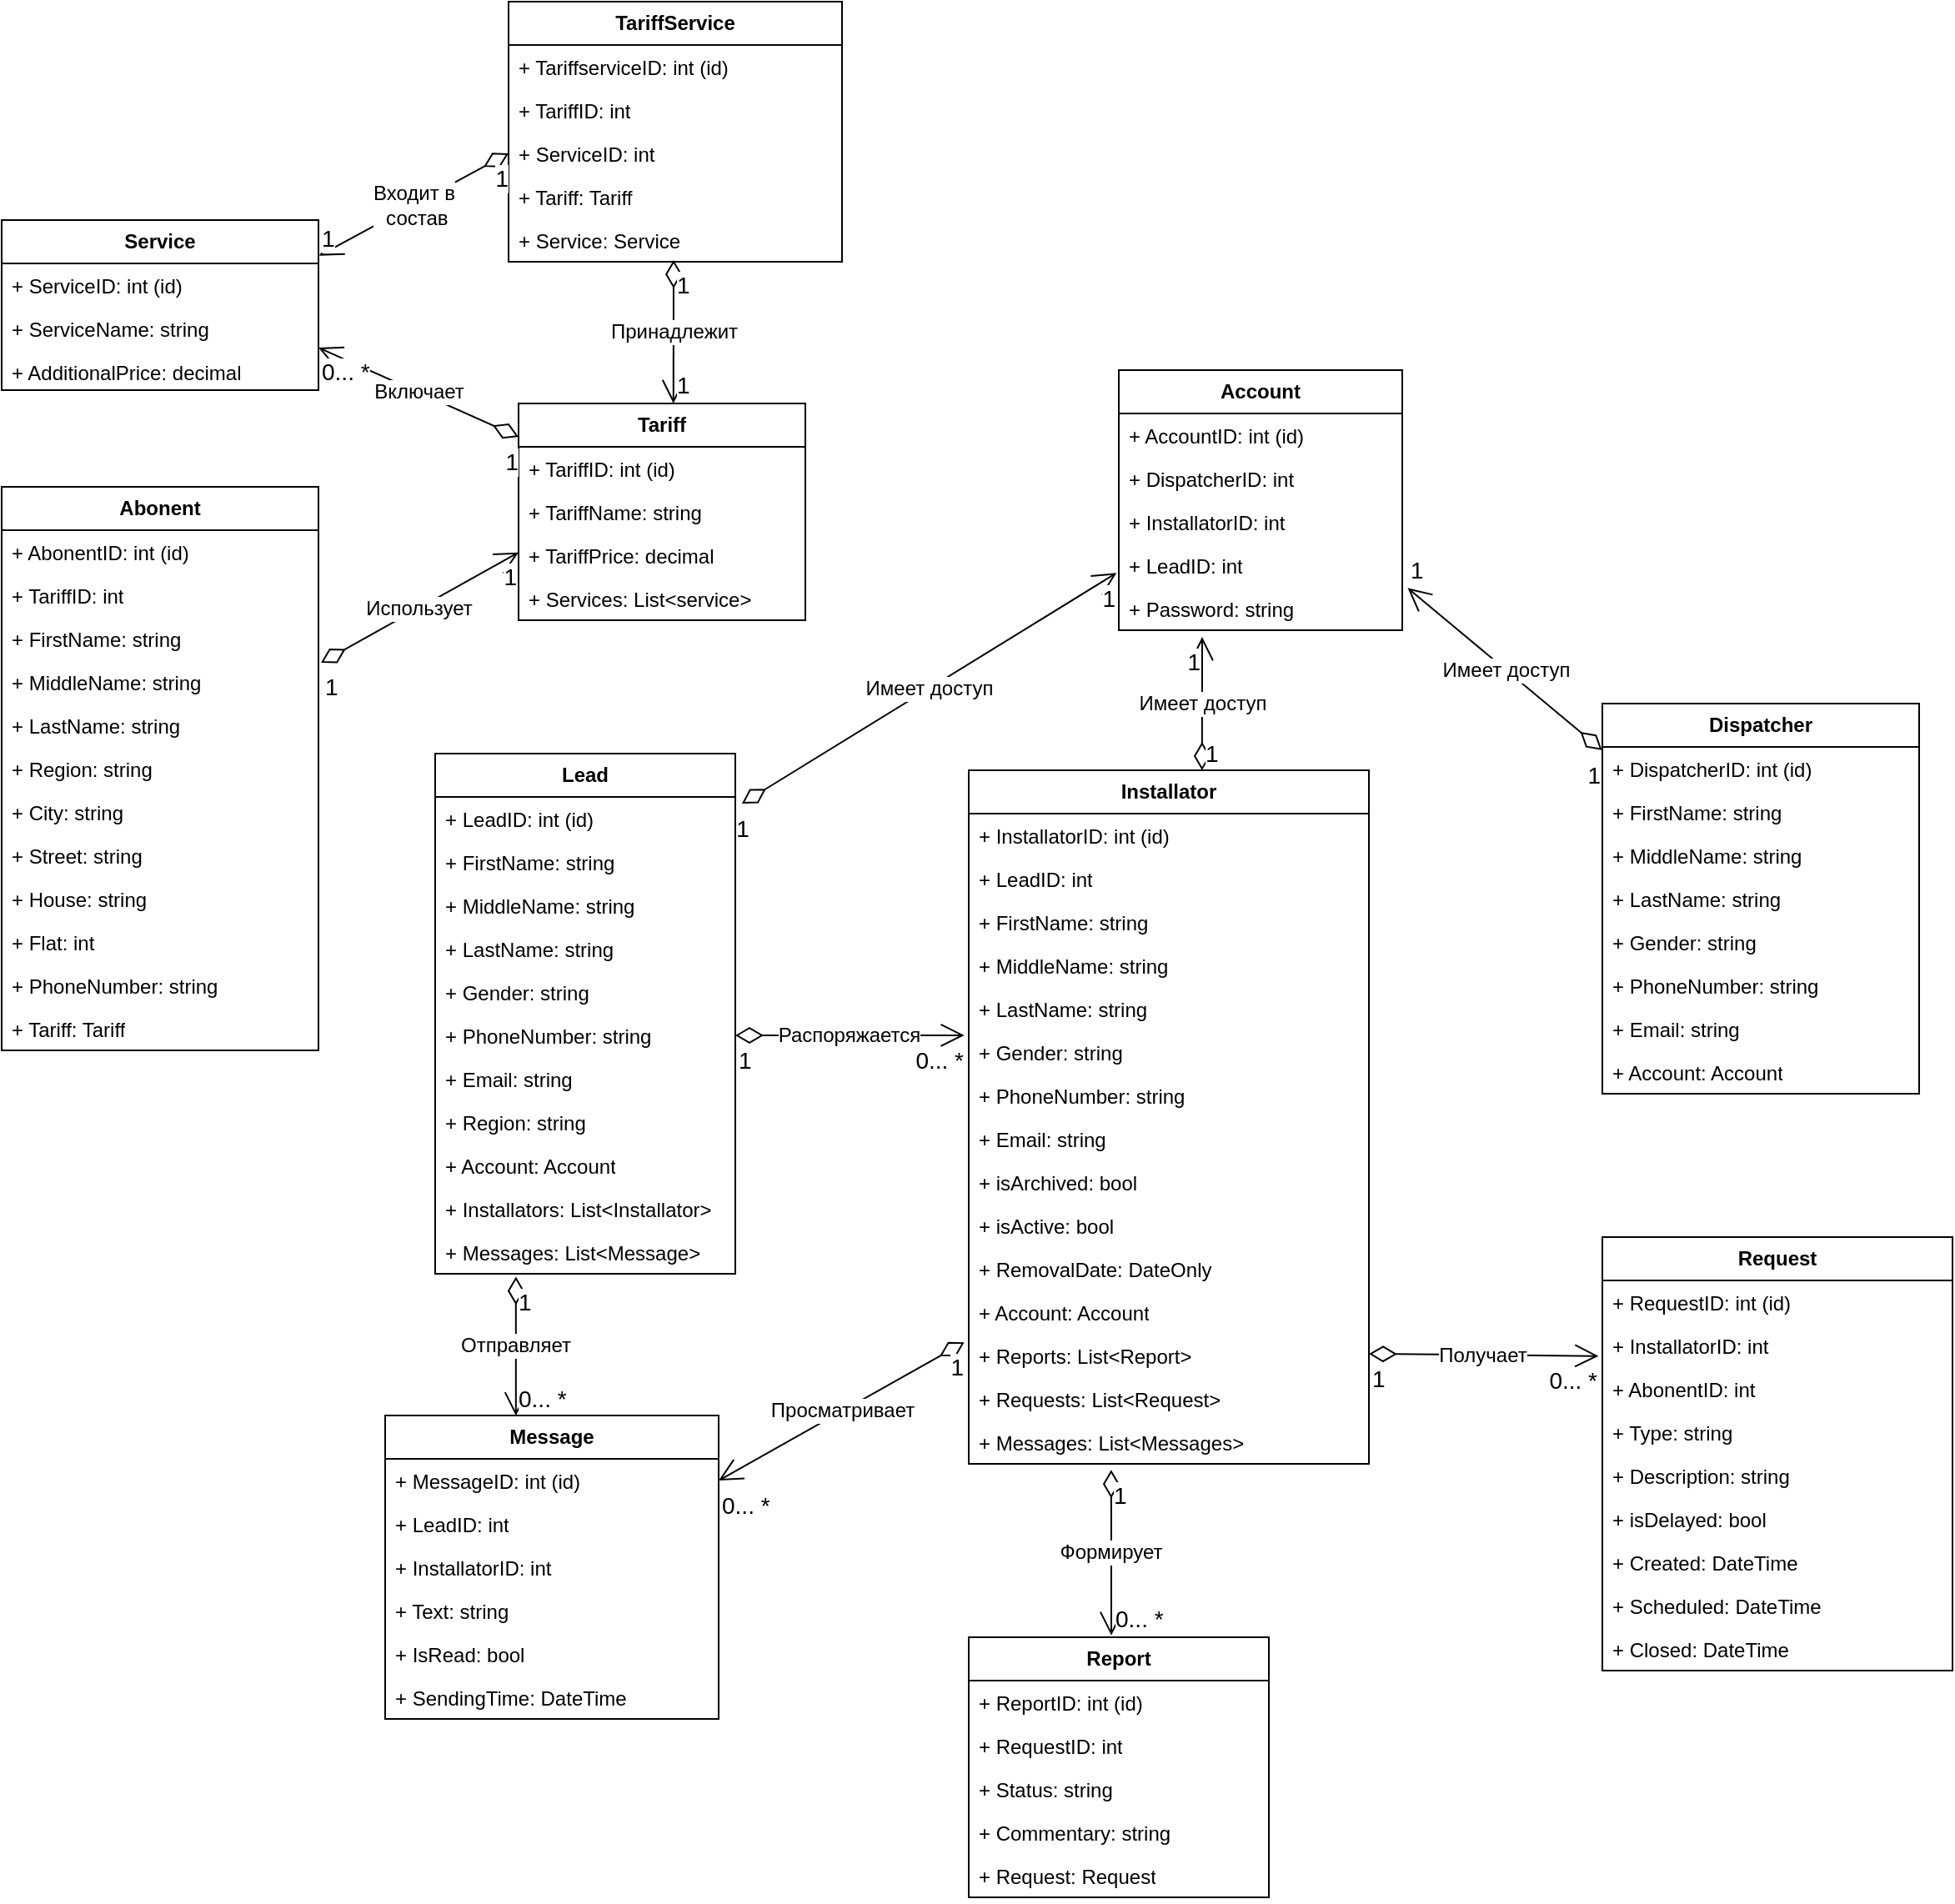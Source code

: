 <mxfile version="24.7.5">
  <diagram id="C5RBs43oDa-KdzZeNtuy" name="Page-1">
    <mxGraphModel dx="3731" dy="1398" grid="0" gridSize="10" guides="1" tooltips="1" connect="1" arrows="1" fold="1" page="1" pageScale="1" pageWidth="2339" pageHeight="3300" math="0" shadow="0">
      <root>
        <mxCell id="WIyWlLk6GJQsqaUBKTNV-0" />
        <mxCell id="WIyWlLk6GJQsqaUBKTNV-1" parent="WIyWlLk6GJQsqaUBKTNV-0" />
        <mxCell id="ZygjGXT3M7OOx8VJVT66-5" value="Abonent" style="swimlane;fontStyle=1;childLayout=stackLayout;horizontal=1;startSize=26;fillColor=none;horizontalStack=0;resizeParent=1;resizeParentMax=0;resizeLast=0;collapsible=1;marginBottom=0;whiteSpace=wrap;html=1;fontSize=12;" parent="WIyWlLk6GJQsqaUBKTNV-1" vertex="1">
          <mxGeometry x="-2202" y="363" width="190" height="338" as="geometry" />
        </mxCell>
        <mxCell id="ZygjGXT3M7OOx8VJVT66-6" value="+ AbonentID: int (id)" style="text;strokeColor=none;fillColor=none;align=left;verticalAlign=top;spacingLeft=4;spacingRight=4;overflow=hidden;rotatable=0;points=[[0,0.5],[1,0.5]];portConstraint=eastwest;whiteSpace=wrap;html=1;" parent="ZygjGXT3M7OOx8VJVT66-5" vertex="1">
          <mxGeometry y="26" width="190" height="26" as="geometry" />
        </mxCell>
        <mxCell id="ZygjGXT3M7OOx8VJVT66-7" value="+ TariffID: int" style="text;strokeColor=none;fillColor=none;align=left;verticalAlign=top;spacingLeft=4;spacingRight=4;overflow=hidden;rotatable=0;points=[[0,0.5],[1,0.5]];portConstraint=eastwest;whiteSpace=wrap;html=1;" parent="ZygjGXT3M7OOx8VJVT66-5" vertex="1">
          <mxGeometry y="52" width="190" height="26" as="geometry" />
        </mxCell>
        <mxCell id="ZygjGXT3M7OOx8VJVT66-8" value="+ FirstName: string" style="text;strokeColor=none;fillColor=none;align=left;verticalAlign=top;spacingLeft=4;spacingRight=4;overflow=hidden;rotatable=0;points=[[0,0.5],[1,0.5]];portConstraint=eastwest;whiteSpace=wrap;html=1;" parent="ZygjGXT3M7OOx8VJVT66-5" vertex="1">
          <mxGeometry y="78" width="190" height="26" as="geometry" />
        </mxCell>
        <mxCell id="ZygjGXT3M7OOx8VJVT66-57" value="+ MiddleName: string" style="text;strokeColor=none;fillColor=none;align=left;verticalAlign=top;spacingLeft=4;spacingRight=4;overflow=hidden;rotatable=0;points=[[0,0.5],[1,0.5]];portConstraint=eastwest;whiteSpace=wrap;html=1;" parent="ZygjGXT3M7OOx8VJVT66-5" vertex="1">
          <mxGeometry y="104" width="190" height="26" as="geometry" />
        </mxCell>
        <mxCell id="ZygjGXT3M7OOx8VJVT66-56" value="+ LastName: string" style="text;strokeColor=none;fillColor=none;align=left;verticalAlign=top;spacingLeft=4;spacingRight=4;overflow=hidden;rotatable=0;points=[[0,0.5],[1,0.5]];portConstraint=eastwest;whiteSpace=wrap;html=1;" parent="ZygjGXT3M7OOx8VJVT66-5" vertex="1">
          <mxGeometry y="130" width="190" height="26" as="geometry" />
        </mxCell>
        <mxCell id="ZygjGXT3M7OOx8VJVT66-55" value="+ Region: string" style="text;strokeColor=none;fillColor=none;align=left;verticalAlign=top;spacingLeft=4;spacingRight=4;overflow=hidden;rotatable=0;points=[[0,0.5],[1,0.5]];portConstraint=eastwest;whiteSpace=wrap;html=1;" parent="ZygjGXT3M7OOx8VJVT66-5" vertex="1">
          <mxGeometry y="156" width="190" height="26" as="geometry" />
        </mxCell>
        <mxCell id="ZygjGXT3M7OOx8VJVT66-54" value="+ City: string" style="text;strokeColor=none;fillColor=none;align=left;verticalAlign=top;spacingLeft=4;spacingRight=4;overflow=hidden;rotatable=0;points=[[0,0.5],[1,0.5]];portConstraint=eastwest;whiteSpace=wrap;html=1;" parent="ZygjGXT3M7OOx8VJVT66-5" vertex="1">
          <mxGeometry y="182" width="190" height="26" as="geometry" />
        </mxCell>
        <mxCell id="ZygjGXT3M7OOx8VJVT66-53" value="+ Street: string" style="text;strokeColor=none;fillColor=none;align=left;verticalAlign=top;spacingLeft=4;spacingRight=4;overflow=hidden;rotatable=0;points=[[0,0.5],[1,0.5]];portConstraint=eastwest;whiteSpace=wrap;html=1;" parent="ZygjGXT3M7OOx8VJVT66-5" vertex="1">
          <mxGeometry y="208" width="190" height="26" as="geometry" />
        </mxCell>
        <mxCell id="ZygjGXT3M7OOx8VJVT66-52" value="+ House: string" style="text;strokeColor=none;fillColor=none;align=left;verticalAlign=top;spacingLeft=4;spacingRight=4;overflow=hidden;rotatable=0;points=[[0,0.5],[1,0.5]];portConstraint=eastwest;whiteSpace=wrap;html=1;" parent="ZygjGXT3M7OOx8VJVT66-5" vertex="1">
          <mxGeometry y="234" width="190" height="26" as="geometry" />
        </mxCell>
        <mxCell id="ZygjGXT3M7OOx8VJVT66-51" value="+ Flat: int" style="text;strokeColor=none;fillColor=none;align=left;verticalAlign=top;spacingLeft=4;spacingRight=4;overflow=hidden;rotatable=0;points=[[0,0.5],[1,0.5]];portConstraint=eastwest;whiteSpace=wrap;html=1;" parent="ZygjGXT3M7OOx8VJVT66-5" vertex="1">
          <mxGeometry y="260" width="190" height="26" as="geometry" />
        </mxCell>
        <mxCell id="ZygjGXT3M7OOx8VJVT66-50" value="+ PhoneNumber: string" style="text;strokeColor=none;fillColor=none;align=left;verticalAlign=top;spacingLeft=4;spacingRight=4;overflow=hidden;rotatable=0;points=[[0,0.5],[1,0.5]];portConstraint=eastwest;whiteSpace=wrap;html=1;" parent="ZygjGXT3M7OOx8VJVT66-5" vertex="1">
          <mxGeometry y="286" width="190" height="26" as="geometry" />
        </mxCell>
        <mxCell id="ZygjGXT3M7OOx8VJVT66-49" value="+ Tariff: Tariff" style="text;strokeColor=none;fillColor=none;align=left;verticalAlign=top;spacingLeft=4;spacingRight=4;overflow=hidden;rotatable=0;points=[[0,0.5],[1,0.5]];portConstraint=eastwest;whiteSpace=wrap;html=1;" parent="ZygjGXT3M7OOx8VJVT66-5" vertex="1">
          <mxGeometry y="312" width="190" height="26" as="geometry" />
        </mxCell>
        <mxCell id="ZygjGXT3M7OOx8VJVT66-9" value="Account" style="swimlane;fontStyle=1;childLayout=stackLayout;horizontal=1;startSize=26;fillColor=none;horizontalStack=0;resizeParent=1;resizeParentMax=0;resizeLast=0;collapsible=1;marginBottom=0;whiteSpace=wrap;html=1;fontSize=12;" parent="WIyWlLk6GJQsqaUBKTNV-1" vertex="1">
          <mxGeometry x="-1532" y="293" width="170" height="156" as="geometry" />
        </mxCell>
        <mxCell id="ZygjGXT3M7OOx8VJVT66-10" value="+ AccountID: int (id)" style="text;strokeColor=none;fillColor=none;align=left;verticalAlign=top;spacingLeft=4;spacingRight=4;overflow=hidden;rotatable=0;points=[[0,0.5],[1,0.5]];portConstraint=eastwest;whiteSpace=wrap;html=1;" parent="ZygjGXT3M7OOx8VJVT66-9" vertex="1">
          <mxGeometry y="26" width="170" height="26" as="geometry" />
        </mxCell>
        <mxCell id="ZygjGXT3M7OOx8VJVT66-11" value="+ DispatcherID: int" style="text;strokeColor=none;fillColor=none;align=left;verticalAlign=top;spacingLeft=4;spacingRight=4;overflow=hidden;rotatable=0;points=[[0,0.5],[1,0.5]];portConstraint=eastwest;whiteSpace=wrap;html=1;" parent="ZygjGXT3M7OOx8VJVT66-9" vertex="1">
          <mxGeometry y="52" width="170" height="26" as="geometry" />
        </mxCell>
        <mxCell id="ZygjGXT3M7OOx8VJVT66-12" value="+ InstallatorID: int" style="text;strokeColor=none;fillColor=none;align=left;verticalAlign=top;spacingLeft=4;spacingRight=4;overflow=hidden;rotatable=0;points=[[0,0.5],[1,0.5]];portConstraint=eastwest;whiteSpace=wrap;html=1;" parent="ZygjGXT3M7OOx8VJVT66-9" vertex="1">
          <mxGeometry y="78" width="170" height="26" as="geometry" />
        </mxCell>
        <mxCell id="ZygjGXT3M7OOx8VJVT66-59" value="+ LeadID: int" style="text;strokeColor=none;fillColor=none;align=left;verticalAlign=top;spacingLeft=4;spacingRight=4;overflow=hidden;rotatable=0;points=[[0,0.5],[1,0.5]];portConstraint=eastwest;whiteSpace=wrap;html=1;" parent="ZygjGXT3M7OOx8VJVT66-9" vertex="1">
          <mxGeometry y="104" width="170" height="26" as="geometry" />
        </mxCell>
        <mxCell id="ZygjGXT3M7OOx8VJVT66-58" value="+ Password: string" style="text;strokeColor=none;fillColor=none;align=left;verticalAlign=top;spacingLeft=4;spacingRight=4;overflow=hidden;rotatable=0;points=[[0,0.5],[1,0.5]];portConstraint=eastwest;whiteSpace=wrap;html=1;" parent="ZygjGXT3M7OOx8VJVT66-9" vertex="1">
          <mxGeometry y="130" width="170" height="26" as="geometry" />
        </mxCell>
        <mxCell id="ZygjGXT3M7OOx8VJVT66-13" value="Dispatcher" style="swimlane;fontStyle=1;childLayout=stackLayout;horizontal=1;startSize=26;fillColor=none;horizontalStack=0;resizeParent=1;resizeParentMax=0;resizeLast=0;collapsible=1;marginBottom=0;whiteSpace=wrap;html=1;fontSize=12;" parent="WIyWlLk6GJQsqaUBKTNV-1" vertex="1">
          <mxGeometry x="-1242" y="493" width="190" height="234" as="geometry" />
        </mxCell>
        <mxCell id="ZygjGXT3M7OOx8VJVT66-14" value="+ DispatcherID: int (id)" style="text;strokeColor=none;fillColor=none;align=left;verticalAlign=top;spacingLeft=4;spacingRight=4;overflow=hidden;rotatable=0;points=[[0,0.5],[1,0.5]];portConstraint=eastwest;whiteSpace=wrap;html=1;" parent="ZygjGXT3M7OOx8VJVT66-13" vertex="1">
          <mxGeometry y="26" width="190" height="26" as="geometry" />
        </mxCell>
        <mxCell id="ZygjGXT3M7OOx8VJVT66-15" value="+ FirstName: string" style="text;strokeColor=none;fillColor=none;align=left;verticalAlign=top;spacingLeft=4;spacingRight=4;overflow=hidden;rotatable=0;points=[[0,0.5],[1,0.5]];portConstraint=eastwest;whiteSpace=wrap;html=1;" parent="ZygjGXT3M7OOx8VJVT66-13" vertex="1">
          <mxGeometry y="52" width="190" height="26" as="geometry" />
        </mxCell>
        <mxCell id="ZygjGXT3M7OOx8VJVT66-16" value="+ MiddleName: string" style="text;strokeColor=none;fillColor=none;align=left;verticalAlign=top;spacingLeft=4;spacingRight=4;overflow=hidden;rotatable=0;points=[[0,0.5],[1,0.5]];portConstraint=eastwest;whiteSpace=wrap;html=1;" parent="ZygjGXT3M7OOx8VJVT66-13" vertex="1">
          <mxGeometry y="78" width="190" height="26" as="geometry" />
        </mxCell>
        <mxCell id="ZygjGXT3M7OOx8VJVT66-64" value="+ LastName: string" style="text;strokeColor=none;fillColor=none;align=left;verticalAlign=top;spacingLeft=4;spacingRight=4;overflow=hidden;rotatable=0;points=[[0,0.5],[1,0.5]];portConstraint=eastwest;whiteSpace=wrap;html=1;" parent="ZygjGXT3M7OOx8VJVT66-13" vertex="1">
          <mxGeometry y="104" width="190" height="26" as="geometry" />
        </mxCell>
        <mxCell id="ZygjGXT3M7OOx8VJVT66-63" value="+ Gender: string" style="text;strokeColor=none;fillColor=none;align=left;verticalAlign=top;spacingLeft=4;spacingRight=4;overflow=hidden;rotatable=0;points=[[0,0.5],[1,0.5]];portConstraint=eastwest;whiteSpace=wrap;html=1;" parent="ZygjGXT3M7OOx8VJVT66-13" vertex="1">
          <mxGeometry y="130" width="190" height="26" as="geometry" />
        </mxCell>
        <mxCell id="ZygjGXT3M7OOx8VJVT66-62" value="+ PhoneNumber: string" style="text;strokeColor=none;fillColor=none;align=left;verticalAlign=top;spacingLeft=4;spacingRight=4;overflow=hidden;rotatable=0;points=[[0,0.5],[1,0.5]];portConstraint=eastwest;whiteSpace=wrap;html=1;" parent="ZygjGXT3M7OOx8VJVT66-13" vertex="1">
          <mxGeometry y="156" width="190" height="26" as="geometry" />
        </mxCell>
        <mxCell id="ZygjGXT3M7OOx8VJVT66-61" value="+ Email: string" style="text;strokeColor=none;fillColor=none;align=left;verticalAlign=top;spacingLeft=4;spacingRight=4;overflow=hidden;rotatable=0;points=[[0,0.5],[1,0.5]];portConstraint=eastwest;whiteSpace=wrap;html=1;" parent="ZygjGXT3M7OOx8VJVT66-13" vertex="1">
          <mxGeometry y="182" width="190" height="26" as="geometry" />
        </mxCell>
        <mxCell id="ZygjGXT3M7OOx8VJVT66-60" value="+ Account: Account" style="text;strokeColor=none;fillColor=none;align=left;verticalAlign=top;spacingLeft=4;spacingRight=4;overflow=hidden;rotatable=0;points=[[0,0.5],[1,0.5]];portConstraint=eastwest;whiteSpace=wrap;html=1;" parent="ZygjGXT3M7OOx8VJVT66-13" vertex="1">
          <mxGeometry y="208" width="190" height="26" as="geometry" />
        </mxCell>
        <mxCell id="ZygjGXT3M7OOx8VJVT66-17" value="Installator" style="swimlane;fontStyle=1;childLayout=stackLayout;horizontal=1;startSize=26;fillColor=none;horizontalStack=0;resizeParent=1;resizeParentMax=0;resizeLast=0;collapsible=1;marginBottom=0;whiteSpace=wrap;html=1;fontSize=12;" parent="WIyWlLk6GJQsqaUBKTNV-1" vertex="1">
          <mxGeometry x="-1622" y="533" width="240" height="416" as="geometry" />
        </mxCell>
        <mxCell id="ZygjGXT3M7OOx8VJVT66-18" value="+ InstallatorID: int (id)" style="text;strokeColor=none;fillColor=none;align=left;verticalAlign=top;spacingLeft=4;spacingRight=4;overflow=hidden;rotatable=0;points=[[0,0.5],[1,0.5]];portConstraint=eastwest;whiteSpace=wrap;html=1;" parent="ZygjGXT3M7OOx8VJVT66-17" vertex="1">
          <mxGeometry y="26" width="240" height="26" as="geometry" />
        </mxCell>
        <mxCell id="ZygjGXT3M7OOx8VJVT66-76" value="+ LeadID: int" style="text;strokeColor=none;fillColor=none;align=left;verticalAlign=top;spacingLeft=4;spacingRight=4;overflow=hidden;rotatable=0;points=[[0,0.5],[1,0.5]];portConstraint=eastwest;whiteSpace=wrap;html=1;" parent="ZygjGXT3M7OOx8VJVT66-17" vertex="1">
          <mxGeometry y="52" width="240" height="26" as="geometry" />
        </mxCell>
        <mxCell id="ZygjGXT3M7OOx8VJVT66-75" value="+ FirstName: string" style="text;strokeColor=none;fillColor=none;align=left;verticalAlign=top;spacingLeft=4;spacingRight=4;overflow=hidden;rotatable=0;points=[[0,0.5],[1,0.5]];portConstraint=eastwest;whiteSpace=wrap;html=1;" parent="ZygjGXT3M7OOx8VJVT66-17" vertex="1">
          <mxGeometry y="78" width="240" height="26" as="geometry" />
        </mxCell>
        <mxCell id="ZygjGXT3M7OOx8VJVT66-74" value="+ MiddleName: string" style="text;strokeColor=none;fillColor=none;align=left;verticalAlign=top;spacingLeft=4;spacingRight=4;overflow=hidden;rotatable=0;points=[[0,0.5],[1,0.5]];portConstraint=eastwest;whiteSpace=wrap;html=1;" parent="ZygjGXT3M7OOx8VJVT66-17" vertex="1">
          <mxGeometry y="104" width="240" height="26" as="geometry" />
        </mxCell>
        <mxCell id="ZygjGXT3M7OOx8VJVT66-73" value="+ LastName: string" style="text;strokeColor=none;fillColor=none;align=left;verticalAlign=top;spacingLeft=4;spacingRight=4;overflow=hidden;rotatable=0;points=[[0,0.5],[1,0.5]];portConstraint=eastwest;whiteSpace=wrap;html=1;" parent="ZygjGXT3M7OOx8VJVT66-17" vertex="1">
          <mxGeometry y="130" width="240" height="26" as="geometry" />
        </mxCell>
        <mxCell id="ZygjGXT3M7OOx8VJVT66-72" value="+ Gender: string" style="text;strokeColor=none;fillColor=none;align=left;verticalAlign=top;spacingLeft=4;spacingRight=4;overflow=hidden;rotatable=0;points=[[0,0.5],[1,0.5]];portConstraint=eastwest;whiteSpace=wrap;html=1;" parent="ZygjGXT3M7OOx8VJVT66-17" vertex="1">
          <mxGeometry y="156" width="240" height="26" as="geometry" />
        </mxCell>
        <mxCell id="ZygjGXT3M7OOx8VJVT66-71" value="+ PhoneNumber: string" style="text;strokeColor=none;fillColor=none;align=left;verticalAlign=top;spacingLeft=4;spacingRight=4;overflow=hidden;rotatable=0;points=[[0,0.5],[1,0.5]];portConstraint=eastwest;whiteSpace=wrap;html=1;" parent="ZygjGXT3M7OOx8VJVT66-17" vertex="1">
          <mxGeometry y="182" width="240" height="26" as="geometry" />
        </mxCell>
        <mxCell id="ZygjGXT3M7OOx8VJVT66-70" value="+ Email: string" style="text;strokeColor=none;fillColor=none;align=left;verticalAlign=top;spacingLeft=4;spacingRight=4;overflow=hidden;rotatable=0;points=[[0,0.5],[1,0.5]];portConstraint=eastwest;whiteSpace=wrap;html=1;" parent="ZygjGXT3M7OOx8VJVT66-17" vertex="1">
          <mxGeometry y="208" width="240" height="26" as="geometry" />
        </mxCell>
        <mxCell id="ZygjGXT3M7OOx8VJVT66-69" value="+ isArchived: bool" style="text;strokeColor=none;fillColor=none;align=left;verticalAlign=top;spacingLeft=4;spacingRight=4;overflow=hidden;rotatable=0;points=[[0,0.5],[1,0.5]];portConstraint=eastwest;whiteSpace=wrap;html=1;" parent="ZygjGXT3M7OOx8VJVT66-17" vertex="1">
          <mxGeometry y="234" width="240" height="26" as="geometry" />
        </mxCell>
        <mxCell id="ZygjGXT3M7OOx8VJVT66-68" value="+ isActive: bool" style="text;strokeColor=none;fillColor=none;align=left;verticalAlign=top;spacingLeft=4;spacingRight=4;overflow=hidden;rotatable=0;points=[[0,0.5],[1,0.5]];portConstraint=eastwest;whiteSpace=wrap;html=1;" parent="ZygjGXT3M7OOx8VJVT66-17" vertex="1">
          <mxGeometry y="260" width="240" height="26" as="geometry" />
        </mxCell>
        <mxCell id="ZygjGXT3M7OOx8VJVT66-67" value="+ RemovalDate: DateOnly" style="text;strokeColor=none;fillColor=none;align=left;verticalAlign=top;spacingLeft=4;spacingRight=4;overflow=hidden;rotatable=0;points=[[0,0.5],[1,0.5]];portConstraint=eastwest;whiteSpace=wrap;html=1;" parent="ZygjGXT3M7OOx8VJVT66-17" vertex="1">
          <mxGeometry y="286" width="240" height="26" as="geometry" />
        </mxCell>
        <mxCell id="ZygjGXT3M7OOx8VJVT66-66" value="+ Account: Account" style="text;strokeColor=none;fillColor=none;align=left;verticalAlign=top;spacingLeft=4;spacingRight=4;overflow=hidden;rotatable=0;points=[[0,0.5],[1,0.5]];portConstraint=eastwest;whiteSpace=wrap;html=1;" parent="ZygjGXT3M7OOx8VJVT66-17" vertex="1">
          <mxGeometry y="312" width="240" height="26" as="geometry" />
        </mxCell>
        <mxCell id="ZygjGXT3M7OOx8VJVT66-65" value="+ Reports: List&amp;lt;Report&amp;gt;" style="text;strokeColor=none;fillColor=none;align=left;verticalAlign=top;spacingLeft=4;spacingRight=4;overflow=hidden;rotatable=0;points=[[0,0.5],[1,0.5]];portConstraint=eastwest;whiteSpace=wrap;html=1;" parent="ZygjGXT3M7OOx8VJVT66-17" vertex="1">
          <mxGeometry y="338" width="240" height="26" as="geometry" />
        </mxCell>
        <mxCell id="ZygjGXT3M7OOx8VJVT66-19" value="+ Requests: List&amp;lt;Request&amp;gt;" style="text;strokeColor=none;fillColor=none;align=left;verticalAlign=top;spacingLeft=4;spacingRight=4;overflow=hidden;rotatable=0;points=[[0,0.5],[1,0.5]];portConstraint=eastwest;whiteSpace=wrap;html=1;" parent="ZygjGXT3M7OOx8VJVT66-17" vertex="1">
          <mxGeometry y="364" width="240" height="26" as="geometry" />
        </mxCell>
        <mxCell id="ZygjGXT3M7OOx8VJVT66-20" value="+ Messages: List&amp;lt;Messages&amp;gt;" style="text;strokeColor=none;fillColor=none;align=left;verticalAlign=top;spacingLeft=4;spacingRight=4;overflow=hidden;rotatable=0;points=[[0,0.5],[1,0.5]];portConstraint=eastwest;whiteSpace=wrap;html=1;" parent="ZygjGXT3M7OOx8VJVT66-17" vertex="1">
          <mxGeometry y="390" width="240" height="26" as="geometry" />
        </mxCell>
        <mxCell id="ZygjGXT3M7OOx8VJVT66-21" value="Lead" style="swimlane;fontStyle=1;childLayout=stackLayout;horizontal=1;startSize=26;fillColor=none;horizontalStack=0;resizeParent=1;resizeParentMax=0;resizeLast=0;collapsible=1;marginBottom=0;whiteSpace=wrap;html=1;fontSize=12;" parent="WIyWlLk6GJQsqaUBKTNV-1" vertex="1">
          <mxGeometry x="-1942" y="523" width="180" height="312" as="geometry" />
        </mxCell>
        <mxCell id="ZygjGXT3M7OOx8VJVT66-22" value="+ LeadID: int (id)" style="text;strokeColor=none;fillColor=none;align=left;verticalAlign=top;spacingLeft=4;spacingRight=4;overflow=hidden;rotatable=0;points=[[0,0.5],[1,0.5]];portConstraint=eastwest;whiteSpace=wrap;html=1;" parent="ZygjGXT3M7OOx8VJVT66-21" vertex="1">
          <mxGeometry y="26" width="180" height="26" as="geometry" />
        </mxCell>
        <mxCell id="ZygjGXT3M7OOx8VJVT66-23" value="+ FirstName: string" style="text;strokeColor=none;fillColor=none;align=left;verticalAlign=top;spacingLeft=4;spacingRight=4;overflow=hidden;rotatable=0;points=[[0,0.5],[1,0.5]];portConstraint=eastwest;whiteSpace=wrap;html=1;" parent="ZygjGXT3M7OOx8VJVT66-21" vertex="1">
          <mxGeometry y="52" width="180" height="26" as="geometry" />
        </mxCell>
        <mxCell id="ZygjGXT3M7OOx8VJVT66-24" value="+ MiddleName: string" style="text;strokeColor=none;fillColor=none;align=left;verticalAlign=top;spacingLeft=4;spacingRight=4;overflow=hidden;rotatable=0;points=[[0,0.5],[1,0.5]];portConstraint=eastwest;whiteSpace=wrap;html=1;" parent="ZygjGXT3M7OOx8VJVT66-21" vertex="1">
          <mxGeometry y="78" width="180" height="26" as="geometry" />
        </mxCell>
        <mxCell id="ZygjGXT3M7OOx8VJVT66-77" value="+ LastName: string" style="text;strokeColor=none;fillColor=none;align=left;verticalAlign=top;spacingLeft=4;spacingRight=4;overflow=hidden;rotatable=0;points=[[0,0.5],[1,0.5]];portConstraint=eastwest;whiteSpace=wrap;html=1;" parent="ZygjGXT3M7OOx8VJVT66-21" vertex="1">
          <mxGeometry y="104" width="180" height="26" as="geometry" />
        </mxCell>
        <mxCell id="ZygjGXT3M7OOx8VJVT66-78" value="+ Gender: string" style="text;strokeColor=none;fillColor=none;align=left;verticalAlign=top;spacingLeft=4;spacingRight=4;overflow=hidden;rotatable=0;points=[[0,0.5],[1,0.5]];portConstraint=eastwest;whiteSpace=wrap;html=1;" parent="ZygjGXT3M7OOx8VJVT66-21" vertex="1">
          <mxGeometry y="130" width="180" height="26" as="geometry" />
        </mxCell>
        <mxCell id="ZygjGXT3M7OOx8VJVT66-79" value="+ PhoneNumber: string" style="text;strokeColor=none;fillColor=none;align=left;verticalAlign=top;spacingLeft=4;spacingRight=4;overflow=hidden;rotatable=0;points=[[0,0.5],[1,0.5]];portConstraint=eastwest;whiteSpace=wrap;html=1;" parent="ZygjGXT3M7OOx8VJVT66-21" vertex="1">
          <mxGeometry y="156" width="180" height="26" as="geometry" />
        </mxCell>
        <mxCell id="ZygjGXT3M7OOx8VJVT66-80" value="+ Email: string" style="text;strokeColor=none;fillColor=none;align=left;verticalAlign=top;spacingLeft=4;spacingRight=4;overflow=hidden;rotatable=0;points=[[0,0.5],[1,0.5]];portConstraint=eastwest;whiteSpace=wrap;html=1;" parent="ZygjGXT3M7OOx8VJVT66-21" vertex="1">
          <mxGeometry y="182" width="180" height="26" as="geometry" />
        </mxCell>
        <mxCell id="ZygjGXT3M7OOx8VJVT66-81" value="+ Region: string" style="text;strokeColor=none;fillColor=none;align=left;verticalAlign=top;spacingLeft=4;spacingRight=4;overflow=hidden;rotatable=0;points=[[0,0.5],[1,0.5]];portConstraint=eastwest;whiteSpace=wrap;html=1;" parent="ZygjGXT3M7OOx8VJVT66-21" vertex="1">
          <mxGeometry y="208" width="180" height="26" as="geometry" />
        </mxCell>
        <mxCell id="ZygjGXT3M7OOx8VJVT66-82" value="+ Account: Account" style="text;strokeColor=none;fillColor=none;align=left;verticalAlign=top;spacingLeft=4;spacingRight=4;overflow=hidden;rotatable=0;points=[[0,0.5],[1,0.5]];portConstraint=eastwest;whiteSpace=wrap;html=1;" parent="ZygjGXT3M7OOx8VJVT66-21" vertex="1">
          <mxGeometry y="234" width="180" height="26" as="geometry" />
        </mxCell>
        <mxCell id="ZygjGXT3M7OOx8VJVT66-83" value="+ Installators: List&amp;lt;Installator&amp;gt;" style="text;strokeColor=none;fillColor=none;align=left;verticalAlign=top;spacingLeft=4;spacingRight=4;overflow=hidden;rotatable=0;points=[[0,0.5],[1,0.5]];portConstraint=eastwest;whiteSpace=wrap;html=1;" parent="ZygjGXT3M7OOx8VJVT66-21" vertex="1">
          <mxGeometry y="260" width="180" height="26" as="geometry" />
        </mxCell>
        <mxCell id="ZygjGXT3M7OOx8VJVT66-84" value="+ Messages: List&amp;lt;Message&amp;gt;" style="text;strokeColor=none;fillColor=none;align=left;verticalAlign=top;spacingLeft=4;spacingRight=4;overflow=hidden;rotatable=0;points=[[0,0.5],[1,0.5]];portConstraint=eastwest;whiteSpace=wrap;html=1;" parent="ZygjGXT3M7OOx8VJVT66-21" vertex="1">
          <mxGeometry y="286" width="180" height="26" as="geometry" />
        </mxCell>
        <mxCell id="ZygjGXT3M7OOx8VJVT66-25" value="Message" style="swimlane;fontStyle=1;childLayout=stackLayout;horizontal=1;startSize=26;fillColor=none;horizontalStack=0;resizeParent=1;resizeParentMax=0;resizeLast=0;collapsible=1;marginBottom=0;whiteSpace=wrap;html=1;fontSize=12;" parent="WIyWlLk6GJQsqaUBKTNV-1" vertex="1">
          <mxGeometry x="-1972" y="920" width="200" height="182" as="geometry" />
        </mxCell>
        <mxCell id="ZygjGXT3M7OOx8VJVT66-26" value="+ MessageID: int (id)" style="text;strokeColor=none;fillColor=none;align=left;verticalAlign=top;spacingLeft=4;spacingRight=4;overflow=hidden;rotatable=0;points=[[0,0.5],[1,0.5]];portConstraint=eastwest;whiteSpace=wrap;html=1;" parent="ZygjGXT3M7OOx8VJVT66-25" vertex="1">
          <mxGeometry y="26" width="200" height="26" as="geometry" />
        </mxCell>
        <mxCell id="ZygjGXT3M7OOx8VJVT66-87" value="+ LeadID: int" style="text;strokeColor=none;fillColor=none;align=left;verticalAlign=top;spacingLeft=4;spacingRight=4;overflow=hidden;rotatable=0;points=[[0,0.5],[1,0.5]];portConstraint=eastwest;whiteSpace=wrap;html=1;" parent="ZygjGXT3M7OOx8VJVT66-25" vertex="1">
          <mxGeometry y="52" width="200" height="26" as="geometry" />
        </mxCell>
        <mxCell id="ZygjGXT3M7OOx8VJVT66-86" value="+ InstallatorID: int" style="text;strokeColor=none;fillColor=none;align=left;verticalAlign=top;spacingLeft=4;spacingRight=4;overflow=hidden;rotatable=0;points=[[0,0.5],[1,0.5]];portConstraint=eastwest;whiteSpace=wrap;html=1;" parent="ZygjGXT3M7OOx8VJVT66-25" vertex="1">
          <mxGeometry y="78" width="200" height="26" as="geometry" />
        </mxCell>
        <mxCell id="ZygjGXT3M7OOx8VJVT66-85" value="+ Text: string" style="text;strokeColor=none;fillColor=none;align=left;verticalAlign=top;spacingLeft=4;spacingRight=4;overflow=hidden;rotatable=0;points=[[0,0.5],[1,0.5]];portConstraint=eastwest;whiteSpace=wrap;html=1;" parent="ZygjGXT3M7OOx8VJVT66-25" vertex="1">
          <mxGeometry y="104" width="200" height="26" as="geometry" />
        </mxCell>
        <mxCell id="ZygjGXT3M7OOx8VJVT66-27" value="+ IsRead: bool" style="text;strokeColor=none;fillColor=none;align=left;verticalAlign=top;spacingLeft=4;spacingRight=4;overflow=hidden;rotatable=0;points=[[0,0.5],[1,0.5]];portConstraint=eastwest;whiteSpace=wrap;html=1;" parent="ZygjGXT3M7OOx8VJVT66-25" vertex="1">
          <mxGeometry y="130" width="200" height="26" as="geometry" />
        </mxCell>
        <mxCell id="ZygjGXT3M7OOx8VJVT66-28" value="+ SendingTime: DateTime" style="text;strokeColor=none;fillColor=none;align=left;verticalAlign=top;spacingLeft=4;spacingRight=4;overflow=hidden;rotatable=0;points=[[0,0.5],[1,0.5]];portConstraint=eastwest;whiteSpace=wrap;html=1;" parent="ZygjGXT3M7OOx8VJVT66-25" vertex="1">
          <mxGeometry y="156" width="200" height="26" as="geometry" />
        </mxCell>
        <mxCell id="ZygjGXT3M7OOx8VJVT66-29" value="Report" style="swimlane;fontStyle=1;childLayout=stackLayout;horizontal=1;startSize=26;fillColor=none;horizontalStack=0;resizeParent=1;resizeParentMax=0;resizeLast=0;collapsible=1;marginBottom=0;whiteSpace=wrap;html=1;fontSize=12;" parent="WIyWlLk6GJQsqaUBKTNV-1" vertex="1">
          <mxGeometry x="-1622" y="1053" width="180" height="156" as="geometry" />
        </mxCell>
        <mxCell id="ZygjGXT3M7OOx8VJVT66-30" value="+ ReportID: int (id)" style="text;strokeColor=none;fillColor=none;align=left;verticalAlign=top;spacingLeft=4;spacingRight=4;overflow=hidden;rotatable=0;points=[[0,0.5],[1,0.5]];portConstraint=eastwest;whiteSpace=wrap;html=1;" parent="ZygjGXT3M7OOx8VJVT66-29" vertex="1">
          <mxGeometry y="26" width="180" height="26" as="geometry" />
        </mxCell>
        <mxCell id="ZygjGXT3M7OOx8VJVT66-31" value="+ RequestID: int" style="text;strokeColor=none;fillColor=none;align=left;verticalAlign=top;spacingLeft=4;spacingRight=4;overflow=hidden;rotatable=0;points=[[0,0.5],[1,0.5]];portConstraint=eastwest;whiteSpace=wrap;html=1;" parent="ZygjGXT3M7OOx8VJVT66-29" vertex="1">
          <mxGeometry y="52" width="180" height="26" as="geometry" />
        </mxCell>
        <mxCell id="ZygjGXT3M7OOx8VJVT66-89" value="+ Status: string" style="text;strokeColor=none;fillColor=none;align=left;verticalAlign=top;spacingLeft=4;spacingRight=4;overflow=hidden;rotatable=0;points=[[0,0.5],[1,0.5]];portConstraint=eastwest;whiteSpace=wrap;html=1;" parent="ZygjGXT3M7OOx8VJVT66-29" vertex="1">
          <mxGeometry y="78" width="180" height="26" as="geometry" />
        </mxCell>
        <mxCell id="ZygjGXT3M7OOx8VJVT66-88" value="+ Commentary: string" style="text;strokeColor=none;fillColor=none;align=left;verticalAlign=top;spacingLeft=4;spacingRight=4;overflow=hidden;rotatable=0;points=[[0,0.5],[1,0.5]];portConstraint=eastwest;whiteSpace=wrap;html=1;" parent="ZygjGXT3M7OOx8VJVT66-29" vertex="1">
          <mxGeometry y="104" width="180" height="26" as="geometry" />
        </mxCell>
        <mxCell id="ZygjGXT3M7OOx8VJVT66-32" value="+ Request: Request" style="text;strokeColor=none;fillColor=none;align=left;verticalAlign=top;spacingLeft=4;spacingRight=4;overflow=hidden;rotatable=0;points=[[0,0.5],[1,0.5]];portConstraint=eastwest;whiteSpace=wrap;html=1;" parent="ZygjGXT3M7OOx8VJVT66-29" vertex="1">
          <mxGeometry y="130" width="180" height="26" as="geometry" />
        </mxCell>
        <mxCell id="ZygjGXT3M7OOx8VJVT66-33" value="Request" style="swimlane;fontStyle=1;childLayout=stackLayout;horizontal=1;startSize=26;fillColor=none;horizontalStack=0;resizeParent=1;resizeParentMax=0;resizeLast=0;collapsible=1;marginBottom=0;whiteSpace=wrap;html=1;fontSize=12;" parent="WIyWlLk6GJQsqaUBKTNV-1" vertex="1">
          <mxGeometry x="-1242" y="813" width="210" height="260" as="geometry" />
        </mxCell>
        <mxCell id="ZygjGXT3M7OOx8VJVT66-34" value="+ RequestID: int (id)" style="text;strokeColor=none;fillColor=none;align=left;verticalAlign=top;spacingLeft=4;spacingRight=4;overflow=hidden;rotatable=0;points=[[0,0.5],[1,0.5]];portConstraint=eastwest;whiteSpace=wrap;html=1;" parent="ZygjGXT3M7OOx8VJVT66-33" vertex="1">
          <mxGeometry y="26" width="210" height="26" as="geometry" />
        </mxCell>
        <mxCell id="ZygjGXT3M7OOx8VJVT66-35" value="+ InstallatorID: int" style="text;strokeColor=none;fillColor=none;align=left;verticalAlign=top;spacingLeft=4;spacingRight=4;overflow=hidden;rotatable=0;points=[[0,0.5],[1,0.5]];portConstraint=eastwest;whiteSpace=wrap;html=1;" parent="ZygjGXT3M7OOx8VJVT66-33" vertex="1">
          <mxGeometry y="52" width="210" height="26" as="geometry" />
        </mxCell>
        <mxCell id="ZygjGXT3M7OOx8VJVT66-36" value="+ AbonentID: int" style="text;strokeColor=none;fillColor=none;align=left;verticalAlign=top;spacingLeft=4;spacingRight=4;overflow=hidden;rotatable=0;points=[[0,0.5],[1,0.5]];portConstraint=eastwest;whiteSpace=wrap;html=1;" parent="ZygjGXT3M7OOx8VJVT66-33" vertex="1">
          <mxGeometry y="78" width="210" height="26" as="geometry" />
        </mxCell>
        <mxCell id="ZygjGXT3M7OOx8VJVT66-90" value="+ Type: string" style="text;strokeColor=none;fillColor=none;align=left;verticalAlign=top;spacingLeft=4;spacingRight=4;overflow=hidden;rotatable=0;points=[[0,0.5],[1,0.5]];portConstraint=eastwest;whiteSpace=wrap;html=1;" parent="ZygjGXT3M7OOx8VJVT66-33" vertex="1">
          <mxGeometry y="104" width="210" height="26" as="geometry" />
        </mxCell>
        <mxCell id="ZygjGXT3M7OOx8VJVT66-91" value="+ Description: string" style="text;strokeColor=none;fillColor=none;align=left;verticalAlign=top;spacingLeft=4;spacingRight=4;overflow=hidden;rotatable=0;points=[[0,0.5],[1,0.5]];portConstraint=eastwest;whiteSpace=wrap;html=1;" parent="ZygjGXT3M7OOx8VJVT66-33" vertex="1">
          <mxGeometry y="130" width="210" height="26" as="geometry" />
        </mxCell>
        <mxCell id="ZygjGXT3M7OOx8VJVT66-92" value="+ isDelayed: bool" style="text;strokeColor=none;fillColor=none;align=left;verticalAlign=top;spacingLeft=4;spacingRight=4;overflow=hidden;rotatable=0;points=[[0,0.5],[1,0.5]];portConstraint=eastwest;whiteSpace=wrap;html=1;" parent="ZygjGXT3M7OOx8VJVT66-33" vertex="1">
          <mxGeometry y="156" width="210" height="26" as="geometry" />
        </mxCell>
        <mxCell id="ZygjGXT3M7OOx8VJVT66-93" value="+ Created: DateTime" style="text;strokeColor=none;fillColor=none;align=left;verticalAlign=top;spacingLeft=4;spacingRight=4;overflow=hidden;rotatable=0;points=[[0,0.5],[1,0.5]];portConstraint=eastwest;whiteSpace=wrap;html=1;" parent="ZygjGXT3M7OOx8VJVT66-33" vertex="1">
          <mxGeometry y="182" width="210" height="26" as="geometry" />
        </mxCell>
        <mxCell id="ZygjGXT3M7OOx8VJVT66-94" value="+ Scheduled: DateTime" style="text;strokeColor=none;fillColor=none;align=left;verticalAlign=top;spacingLeft=4;spacingRight=4;overflow=hidden;rotatable=0;points=[[0,0.5],[1,0.5]];portConstraint=eastwest;whiteSpace=wrap;html=1;" parent="ZygjGXT3M7OOx8VJVT66-33" vertex="1">
          <mxGeometry y="208" width="210" height="26" as="geometry" />
        </mxCell>
        <mxCell id="ZygjGXT3M7OOx8VJVT66-95" value="+ Closed: DateTime" style="text;strokeColor=none;fillColor=none;align=left;verticalAlign=top;spacingLeft=4;spacingRight=4;overflow=hidden;rotatable=0;points=[[0,0.5],[1,0.5]];portConstraint=eastwest;whiteSpace=wrap;html=1;" parent="ZygjGXT3M7OOx8VJVT66-33" vertex="1">
          <mxGeometry y="234" width="210" height="26" as="geometry" />
        </mxCell>
        <mxCell id="ZygjGXT3M7OOx8VJVT66-37" value="Service" style="swimlane;fontStyle=1;childLayout=stackLayout;horizontal=1;startSize=26;fillColor=none;horizontalStack=0;resizeParent=1;resizeParentMax=0;resizeLast=0;collapsible=1;marginBottom=0;whiteSpace=wrap;html=1;fontSize=12;" parent="WIyWlLk6GJQsqaUBKTNV-1" vertex="1">
          <mxGeometry x="-2202" y="203" width="190" height="102" as="geometry" />
        </mxCell>
        <mxCell id="ZygjGXT3M7OOx8VJVT66-38" value="+ ServiceID: int (id)" style="text;strokeColor=none;fillColor=none;align=left;verticalAlign=top;spacingLeft=4;spacingRight=4;overflow=hidden;rotatable=0;points=[[0,0.5],[1,0.5]];portConstraint=eastwest;whiteSpace=wrap;html=1;" parent="ZygjGXT3M7OOx8VJVT66-37" vertex="1">
          <mxGeometry y="26" width="190" height="26" as="geometry" />
        </mxCell>
        <mxCell id="ZygjGXT3M7OOx8VJVT66-39" value="+ ServiceName: string" style="text;strokeColor=none;fillColor=none;align=left;verticalAlign=top;spacingLeft=4;spacingRight=4;overflow=hidden;rotatable=0;points=[[0,0.5],[1,0.5]];portConstraint=eastwest;whiteSpace=wrap;html=1;" parent="ZygjGXT3M7OOx8VJVT66-37" vertex="1">
          <mxGeometry y="52" width="190" height="26" as="geometry" />
        </mxCell>
        <mxCell id="ZygjGXT3M7OOx8VJVT66-40" value="+ AdditionalPrice: decimal" style="text;strokeColor=none;fillColor=none;align=left;verticalAlign=top;spacingLeft=4;spacingRight=4;overflow=hidden;rotatable=0;points=[[0,0.5],[1,0.5]];portConstraint=eastwest;whiteSpace=wrap;html=1;" parent="ZygjGXT3M7OOx8VJVT66-37" vertex="1">
          <mxGeometry y="78" width="190" height="24" as="geometry" />
        </mxCell>
        <mxCell id="ZygjGXT3M7OOx8VJVT66-41" value="Tariff" style="swimlane;fontStyle=1;childLayout=stackLayout;horizontal=1;startSize=26;fillColor=none;horizontalStack=0;resizeParent=1;resizeParentMax=0;resizeLast=0;collapsible=1;marginBottom=0;whiteSpace=wrap;html=1;fontSize=12;" parent="WIyWlLk6GJQsqaUBKTNV-1" vertex="1">
          <mxGeometry x="-1892" y="313" width="172" height="130" as="geometry" />
        </mxCell>
        <mxCell id="ZygjGXT3M7OOx8VJVT66-42" value="+ TariffID: int (id)" style="text;strokeColor=none;fillColor=none;align=left;verticalAlign=top;spacingLeft=4;spacingRight=4;overflow=hidden;rotatable=0;points=[[0,0.5],[1,0.5]];portConstraint=eastwest;whiteSpace=wrap;html=1;" parent="ZygjGXT3M7OOx8VJVT66-41" vertex="1">
          <mxGeometry y="26" width="172" height="26" as="geometry" />
        </mxCell>
        <mxCell id="ZygjGXT3M7OOx8VJVT66-43" value="+ TariffName: string" style="text;strokeColor=none;fillColor=none;align=left;verticalAlign=top;spacingLeft=4;spacingRight=4;overflow=hidden;rotatable=0;points=[[0,0.5],[1,0.5]];portConstraint=eastwest;whiteSpace=wrap;html=1;" parent="ZygjGXT3M7OOx8VJVT66-41" vertex="1">
          <mxGeometry y="52" width="172" height="26" as="geometry" />
        </mxCell>
        <mxCell id="ZygjGXT3M7OOx8VJVT66-44" value="+ TariffPrice: decimal" style="text;strokeColor=none;fillColor=none;align=left;verticalAlign=top;spacingLeft=4;spacingRight=4;overflow=hidden;rotatable=0;points=[[0,0.5],[1,0.5]];portConstraint=eastwest;whiteSpace=wrap;html=1;" parent="ZygjGXT3M7OOx8VJVT66-41" vertex="1">
          <mxGeometry y="78" width="172" height="26" as="geometry" />
        </mxCell>
        <mxCell id="ZygjGXT3M7OOx8VJVT66-96" value="+ Services: List&amp;lt;service&amp;gt;" style="text;strokeColor=none;fillColor=none;align=left;verticalAlign=top;spacingLeft=4;spacingRight=4;overflow=hidden;rotatable=0;points=[[0,0.5],[1,0.5]];portConstraint=eastwest;whiteSpace=wrap;html=1;" parent="ZygjGXT3M7OOx8VJVT66-41" vertex="1">
          <mxGeometry y="104" width="172" height="26" as="geometry" />
        </mxCell>
        <mxCell id="ZygjGXT3M7OOx8VJVT66-45" value="TariffService" style="swimlane;fontStyle=1;childLayout=stackLayout;horizontal=1;startSize=26;fillColor=none;horizontalStack=0;resizeParent=1;resizeParentMax=0;resizeLast=0;collapsible=1;marginBottom=0;whiteSpace=wrap;html=1;fontSize=12;" parent="WIyWlLk6GJQsqaUBKTNV-1" vertex="1">
          <mxGeometry x="-1898" y="72" width="200" height="156" as="geometry" />
        </mxCell>
        <mxCell id="ZygjGXT3M7OOx8VJVT66-46" value="+ TariffserviceID: int (id)" style="text;strokeColor=none;fillColor=none;align=left;verticalAlign=top;spacingLeft=4;spacingRight=4;overflow=hidden;rotatable=0;points=[[0,0.5],[1,0.5]];portConstraint=eastwest;whiteSpace=wrap;html=1;" parent="ZygjGXT3M7OOx8VJVT66-45" vertex="1">
          <mxGeometry y="26" width="200" height="26" as="geometry" />
        </mxCell>
        <mxCell id="-qVmLdrGZdMel3XuTLSX-1" value="+ TariffID: int" style="text;strokeColor=none;fillColor=none;align=left;verticalAlign=top;spacingLeft=4;spacingRight=4;overflow=hidden;rotatable=0;points=[[0,0.5],[1,0.5]];portConstraint=eastwest;whiteSpace=wrap;html=1;" parent="ZygjGXT3M7OOx8VJVT66-45" vertex="1">
          <mxGeometry y="52" width="200" height="26" as="geometry" />
        </mxCell>
        <mxCell id="-qVmLdrGZdMel3XuTLSX-0" value="+ ServiceID: int" style="text;strokeColor=none;fillColor=none;align=left;verticalAlign=top;spacingLeft=4;spacingRight=4;overflow=hidden;rotatable=0;points=[[0,0.5],[1,0.5]];portConstraint=eastwest;whiteSpace=wrap;html=1;" parent="ZygjGXT3M7OOx8VJVT66-45" vertex="1">
          <mxGeometry y="78" width="200" height="26" as="geometry" />
        </mxCell>
        <mxCell id="ZygjGXT3M7OOx8VJVT66-47" value="+ Tariff: Tariff&amp;nbsp;" style="text;strokeColor=none;fillColor=none;align=left;verticalAlign=top;spacingLeft=4;spacingRight=4;overflow=hidden;rotatable=0;points=[[0,0.5],[1,0.5]];portConstraint=eastwest;whiteSpace=wrap;html=1;" parent="ZygjGXT3M7OOx8VJVT66-45" vertex="1">
          <mxGeometry y="104" width="200" height="26" as="geometry" />
        </mxCell>
        <mxCell id="ZygjGXT3M7OOx8VJVT66-48" value="+ Service: Service" style="text;strokeColor=none;fillColor=none;align=left;verticalAlign=top;spacingLeft=4;spacingRight=4;overflow=hidden;rotatable=0;points=[[0,0.5],[1,0.5]];portConstraint=eastwest;whiteSpace=wrap;html=1;" parent="ZygjGXT3M7OOx8VJVT66-45" vertex="1">
          <mxGeometry y="130" width="200" height="26" as="geometry" />
        </mxCell>
        <mxCell id="ZygjGXT3M7OOx8VJVT66-98" value="Использует" style="endArrow=open;html=1;endSize=12;startArrow=diamondThin;startSize=14;startFill=0;rounded=0;fontSize=12;exitX=1.008;exitY=0.057;exitDx=0;exitDy=0;entryX=0;entryY=0.436;entryDx=0;entryDy=0;entryPerimeter=0;exitPerimeter=0;" parent="WIyWlLk6GJQsqaUBKTNV-1" source="ZygjGXT3M7OOx8VJVT66-57" target="ZygjGXT3M7OOx8VJVT66-44" edge="1">
          <mxGeometry x="-0.004" relative="1" as="geometry">
            <mxPoint x="-1982" y="433" as="sourcePoint" />
            <mxPoint x="-1902" y="413" as="targetPoint" />
            <mxPoint as="offset" />
          </mxGeometry>
        </mxCell>
        <mxCell id="ZygjGXT3M7OOx8VJVT66-99" value="1" style="edgeLabel;resizable=0;html=1;align=left;verticalAlign=top;fontSize=14;" parent="ZygjGXT3M7OOx8VJVT66-98" connectable="0" vertex="1">
          <mxGeometry x="-1" relative="1" as="geometry" />
        </mxCell>
        <mxCell id="ZygjGXT3M7OOx8VJVT66-100" value="1" style="edgeLabel;resizable=0;html=1;align=right;verticalAlign=top;fontSize=14;" parent="ZygjGXT3M7OOx8VJVT66-98" connectable="0" vertex="1">
          <mxGeometry x="1" relative="1" as="geometry" />
        </mxCell>
        <mxCell id="ZygjGXT3M7OOx8VJVT66-101" value="Имеет доступ" style="endArrow=open;html=1;endSize=12;startArrow=diamondThin;startSize=14;startFill=0;rounded=0;fontSize=12;exitX=1.022;exitY=0.154;exitDx=0;exitDy=0;entryX=-0.008;entryY=0.68;entryDx=0;entryDy=0;entryPerimeter=0;exitPerimeter=0;" parent="WIyWlLk6GJQsqaUBKTNV-1" source="ZygjGXT3M7OOx8VJVT66-22" target="ZygjGXT3M7OOx8VJVT66-59" edge="1">
          <mxGeometry x="-0.004" relative="1" as="geometry">
            <mxPoint x="-1772" y="509" as="sourcePoint" />
            <mxPoint x="-1654" y="443" as="targetPoint" />
            <mxPoint as="offset" />
          </mxGeometry>
        </mxCell>
        <mxCell id="ZygjGXT3M7OOx8VJVT66-102" value="1" style="edgeLabel;resizable=0;html=1;align=center;verticalAlign=top;fontSize=14;labelPosition=center;verticalLabelPosition=bottom;" parent="ZygjGXT3M7OOx8VJVT66-101" connectable="0" vertex="1">
          <mxGeometry x="-1" relative="1" as="geometry" />
        </mxCell>
        <mxCell id="ZygjGXT3M7OOx8VJVT66-103" value="1" style="edgeLabel;resizable=0;html=1;align=right;verticalAlign=top;fontSize=14;" parent="ZygjGXT3M7OOx8VJVT66-101" connectable="0" vertex="1">
          <mxGeometry x="1" relative="1" as="geometry" />
        </mxCell>
        <mxCell id="ZygjGXT3M7OOx8VJVT66-104" value="Имеет доступ" style="endArrow=open;html=1;endSize=12;startArrow=diamondThin;startSize=14;startFill=0;rounded=0;fontSize=12;exitX=0.583;exitY=0;exitDx=0;exitDy=0;exitPerimeter=0;entryX=0.294;entryY=1.154;entryDx=0;entryDy=0;entryPerimeter=0;" parent="WIyWlLk6GJQsqaUBKTNV-1" source="ZygjGXT3M7OOx8VJVT66-17" target="ZygjGXT3M7OOx8VJVT66-58" edge="1">
          <mxGeometry x="-0.004" relative="1" as="geometry">
            <mxPoint x="-1506" y="517" as="sourcePoint" />
            <mxPoint x="-1512" y="473" as="targetPoint" />
            <mxPoint as="offset" />
          </mxGeometry>
        </mxCell>
        <mxCell id="ZygjGXT3M7OOx8VJVT66-105" value="1" style="edgeLabel;resizable=0;html=1;align=left;verticalAlign=bottom;fontSize=14;labelPosition=right;verticalLabelPosition=top;" parent="ZygjGXT3M7OOx8VJVT66-104" connectable="0" vertex="1">
          <mxGeometry x="-1" relative="1" as="geometry" />
        </mxCell>
        <mxCell id="ZygjGXT3M7OOx8VJVT66-106" value="1" style="edgeLabel;resizable=0;html=1;align=right;verticalAlign=top;fontSize=14;" parent="ZygjGXT3M7OOx8VJVT66-104" connectable="0" vertex="1">
          <mxGeometry x="1" relative="1" as="geometry" />
        </mxCell>
        <mxCell id="ZygjGXT3M7OOx8VJVT66-107" value="Имеет доступ" style="endArrow=open;html=1;endSize=12;startArrow=diamondThin;startSize=14;startFill=0;rounded=0;fontSize=12;exitX=-0.001;exitY=0.073;exitDx=0;exitDy=0;exitPerimeter=0;entryX=1.019;entryY=0.025;entryDx=0;entryDy=0;entryPerimeter=0;" parent="WIyWlLk6GJQsqaUBKTNV-1" source="ZygjGXT3M7OOx8VJVT66-14" target="ZygjGXT3M7OOx8VJVT66-58" edge="1">
          <mxGeometry x="-0.004" relative="1" as="geometry">
            <mxPoint x="-1282" y="453" as="sourcePoint" />
            <mxPoint x="-1282" y="373" as="targetPoint" />
            <mxPoint as="offset" />
          </mxGeometry>
        </mxCell>
        <mxCell id="ZygjGXT3M7OOx8VJVT66-108" value="1" style="edgeLabel;resizable=0;html=1;align=right;verticalAlign=top;fontSize=14;labelPosition=left;verticalLabelPosition=bottom;" parent="ZygjGXT3M7OOx8VJVT66-107" connectable="0" vertex="1">
          <mxGeometry x="-1" relative="1" as="geometry" />
        </mxCell>
        <mxCell id="ZygjGXT3M7OOx8VJVT66-109" value="1" style="edgeLabel;resizable=0;html=1;align=left;verticalAlign=bottom;fontSize=14;labelPosition=right;verticalLabelPosition=top;" parent="ZygjGXT3M7OOx8VJVT66-107" connectable="0" vertex="1">
          <mxGeometry x="1" relative="1" as="geometry" />
        </mxCell>
        <mxCell id="ZygjGXT3M7OOx8VJVT66-110" value="Включает" style="endArrow=open;html=1;endSize=12;startArrow=diamondThin;startSize=14;startFill=0;rounded=0;fontSize=12;entryX=1;entryY=0.75;entryDx=0;entryDy=0;exitX=0;exitY=0.154;exitDx=0;exitDy=0;exitPerimeter=0;" parent="WIyWlLk6GJQsqaUBKTNV-1" source="ZygjGXT3M7OOx8VJVT66-41" target="ZygjGXT3M7OOx8VJVT66-37" edge="1">
          <mxGeometry x="-0.003" relative="1" as="geometry">
            <mxPoint x="-1922" y="344" as="sourcePoint" />
            <mxPoint x="-1882" y="273" as="targetPoint" />
            <mxPoint as="offset" />
          </mxGeometry>
        </mxCell>
        <mxCell id="ZygjGXT3M7OOx8VJVT66-111" value="1" style="edgeLabel;resizable=0;html=1;align=right;verticalAlign=top;fontSize=14;labelPosition=left;verticalLabelPosition=bottom;" parent="ZygjGXT3M7OOx8VJVT66-110" connectable="0" vertex="1">
          <mxGeometry x="-1" relative="1" as="geometry" />
        </mxCell>
        <mxCell id="ZygjGXT3M7OOx8VJVT66-112" value="0... *" style="edgeLabel;resizable=0;html=1;align=left;verticalAlign=top;fontSize=14;labelPosition=right;verticalLabelPosition=bottom;" parent="ZygjGXT3M7OOx8VJVT66-110" connectable="0" vertex="1">
          <mxGeometry x="1" relative="1" as="geometry" />
        </mxCell>
        <mxCell id="ZygjGXT3M7OOx8VJVT66-113" value="Распоряжается" style="endArrow=open;html=1;endSize=12;startArrow=diamondThin;startSize=14;startFill=0;rounded=0;fontSize=12;exitX=1;exitY=0.5;exitDx=0;exitDy=0;entryX=-0.011;entryY=0.113;entryDx=0;entryDy=0;entryPerimeter=0;" parent="WIyWlLk6GJQsqaUBKTNV-1" source="ZygjGXT3M7OOx8VJVT66-79" target="ZygjGXT3M7OOx8VJVT66-72" edge="1">
          <mxGeometry x="-0.004" relative="1" as="geometry">
            <mxPoint x="-1780" y="903" as="sourcePoint" />
            <mxPoint x="-1632" y="693" as="targetPoint" />
            <mxPoint as="offset" />
          </mxGeometry>
        </mxCell>
        <mxCell id="ZygjGXT3M7OOx8VJVT66-114" value="1" style="edgeLabel;resizable=0;html=1;align=left;verticalAlign=top;fontSize=14;labelPosition=right;verticalLabelPosition=bottom;" parent="ZygjGXT3M7OOx8VJVT66-113" connectable="0" vertex="1">
          <mxGeometry x="-1" relative="1" as="geometry" />
        </mxCell>
        <mxCell id="ZygjGXT3M7OOx8VJVT66-115" value="0... *" style="edgeLabel;resizable=0;html=1;align=right;verticalAlign=top;fontSize=14;labelPosition=left;verticalLabelPosition=bottom;" parent="ZygjGXT3M7OOx8VJVT66-113" connectable="0" vertex="1">
          <mxGeometry x="1" relative="1" as="geometry" />
        </mxCell>
        <mxCell id="ZygjGXT3M7OOx8VJVT66-116" value="Принадлежит" style="endArrow=open;html=1;endSize=12;startArrow=diamondThin;startSize=14;startFill=0;rounded=0;fontSize=12;entryX=0.54;entryY=0;entryDx=0;entryDy=0;entryPerimeter=0;" parent="WIyWlLk6GJQsqaUBKTNV-1" target="ZygjGXT3M7OOx8VJVT66-41" edge="1">
          <mxGeometry x="-0.003" relative="1" as="geometry">
            <mxPoint x="-1799" y="227" as="sourcePoint" />
            <mxPoint x="-1614" y="227" as="targetPoint" />
            <mxPoint as="offset" />
          </mxGeometry>
        </mxCell>
        <mxCell id="ZygjGXT3M7OOx8VJVT66-117" value="1" style="edgeLabel;resizable=0;html=1;align=left;verticalAlign=top;fontSize=14;" parent="ZygjGXT3M7OOx8VJVT66-116" connectable="0" vertex="1">
          <mxGeometry x="-1" relative="1" as="geometry" />
        </mxCell>
        <mxCell id="ZygjGXT3M7OOx8VJVT66-118" value="1" style="edgeLabel;resizable=0;html=1;align=left;verticalAlign=bottom;fontSize=14;labelPosition=right;verticalLabelPosition=top;" parent="ZygjGXT3M7OOx8VJVT66-116" connectable="0" vertex="1">
          <mxGeometry x="1" relative="1" as="geometry" />
        </mxCell>
        <mxCell id="ZygjGXT3M7OOx8VJVT66-119" value="Входит в&lt;div&gt;&amp;nbsp;состав&lt;/div&gt;" style="endArrow=open;html=1;endSize=12;startArrow=diamondThin;startSize=14;startFill=0;rounded=0;fontSize=12;exitX=0;exitY=0.5;exitDx=0;exitDy=0;entryX=1.002;entryY=0.209;entryDx=0;entryDy=0;entryPerimeter=0;" parent="WIyWlLk6GJQsqaUBKTNV-1" source="-qVmLdrGZdMel3XuTLSX-0" target="ZygjGXT3M7OOx8VJVT66-37" edge="1">
          <mxGeometry x="-0.004" relative="1" as="geometry">
            <mxPoint x="-1962" y="163" as="sourcePoint" />
            <mxPoint x="-1962" y="250" as="targetPoint" />
            <mxPoint as="offset" />
          </mxGeometry>
        </mxCell>
        <mxCell id="ZygjGXT3M7OOx8VJVT66-120" value="1" style="edgeLabel;resizable=0;html=1;align=right;verticalAlign=top;fontSize=14;labelPosition=left;verticalLabelPosition=bottom;" parent="ZygjGXT3M7OOx8VJVT66-119" connectable="0" vertex="1">
          <mxGeometry x="-1" relative="1" as="geometry" />
        </mxCell>
        <mxCell id="ZygjGXT3M7OOx8VJVT66-121" value="1" style="edgeLabel;resizable=0;html=1;align=left;verticalAlign=bottom;fontSize=14;labelPosition=right;verticalLabelPosition=top;" parent="ZygjGXT3M7OOx8VJVT66-119" connectable="0" vertex="1">
          <mxGeometry x="1" relative="1" as="geometry" />
        </mxCell>
        <mxCell id="ZygjGXT3M7OOx8VJVT66-122" value="Отправляет" style="endArrow=open;html=1;endSize=12;startArrow=diamondThin;startSize=14;startFill=0;rounded=0;fontSize=12;exitX=0.269;exitY=1.068;exitDx=0;exitDy=0;exitPerimeter=0;entryX=0.392;entryY=0.001;entryDx=0;entryDy=0;entryPerimeter=0;" parent="WIyWlLk6GJQsqaUBKTNV-1" source="ZygjGXT3M7OOx8VJVT66-84" target="ZygjGXT3M7OOx8VJVT66-25" edge="1">
          <mxGeometry x="-0.004" relative="1" as="geometry">
            <mxPoint x="-1853.5" y="873" as="sourcePoint" />
            <mxPoint x="-1902" y="913" as="targetPoint" />
            <mxPoint as="offset" />
          </mxGeometry>
        </mxCell>
        <mxCell id="ZygjGXT3M7OOx8VJVT66-123" value="1" style="edgeLabel;resizable=0;html=1;align=left;verticalAlign=top;fontSize=14;labelPosition=right;verticalLabelPosition=bottom;" parent="ZygjGXT3M7OOx8VJVT66-122" connectable="0" vertex="1">
          <mxGeometry x="-1" relative="1" as="geometry" />
        </mxCell>
        <mxCell id="ZygjGXT3M7OOx8VJVT66-124" value="0... *" style="edgeLabel;resizable=0;html=1;align=left;verticalAlign=bottom;fontSize=14;labelPosition=right;verticalLabelPosition=top;" parent="ZygjGXT3M7OOx8VJVT66-122" connectable="0" vertex="1">
          <mxGeometry x="1" relative="1" as="geometry" />
        </mxCell>
        <mxCell id="ZygjGXT3M7OOx8VJVT66-125" value="Просматривает" style="endArrow=open;html=1;endSize=12;startArrow=diamondThin;startSize=14;startFill=0;rounded=0;fontSize=12;exitX=-0.011;exitY=0.195;exitDx=0;exitDy=0;entryX=1;entryY=0.5;entryDx=0;entryDy=0;exitPerimeter=0;" parent="WIyWlLk6GJQsqaUBKTNV-1" source="ZygjGXT3M7OOx8VJVT66-65" target="ZygjGXT3M7OOx8VJVT66-26" edge="1">
          <mxGeometry x="-0.004" relative="1" as="geometry">
            <mxPoint x="-1712" y="893" as="sourcePoint" />
            <mxPoint x="-1712" y="975" as="targetPoint" />
            <mxPoint as="offset" />
          </mxGeometry>
        </mxCell>
        <mxCell id="ZygjGXT3M7OOx8VJVT66-126" value="1" style="edgeLabel;resizable=0;html=1;align=right;verticalAlign=top;fontSize=14;labelPosition=left;verticalLabelPosition=bottom;" parent="ZygjGXT3M7OOx8VJVT66-125" connectable="0" vertex="1">
          <mxGeometry x="-1" relative="1" as="geometry" />
        </mxCell>
        <mxCell id="ZygjGXT3M7OOx8VJVT66-127" value="0... *" style="edgeLabel;resizable=0;html=1;align=left;verticalAlign=top;fontSize=14;labelPosition=right;verticalLabelPosition=bottom;" parent="ZygjGXT3M7OOx8VJVT66-125" connectable="0" vertex="1">
          <mxGeometry x="1" relative="1" as="geometry" />
        </mxCell>
        <mxCell id="ZygjGXT3M7OOx8VJVT66-128" value="Получает" style="endArrow=open;html=1;endSize=12;startArrow=diamondThin;startSize=14;startFill=0;rounded=0;fontSize=12;exitX=1;exitY=0.5;exitDx=0;exitDy=0;entryX=-0.011;entryY=0.744;entryDx=0;entryDy=0;entryPerimeter=0;" parent="WIyWlLk6GJQsqaUBKTNV-1" target="ZygjGXT3M7OOx8VJVT66-35" edge="1">
          <mxGeometry x="-0.004" relative="1" as="geometry">
            <mxPoint x="-1382" y="883" as="sourcePoint" />
            <mxPoint x="-1282" y="883" as="targetPoint" />
            <mxPoint as="offset" />
          </mxGeometry>
        </mxCell>
        <mxCell id="ZygjGXT3M7OOx8VJVT66-129" value="1" style="edgeLabel;resizable=0;html=1;align=left;verticalAlign=top;fontSize=14;labelPosition=right;verticalLabelPosition=bottom;" parent="ZygjGXT3M7OOx8VJVT66-128" connectable="0" vertex="1">
          <mxGeometry x="-1" relative="1" as="geometry" />
        </mxCell>
        <mxCell id="ZygjGXT3M7OOx8VJVT66-130" value="0... *" style="edgeLabel;resizable=0;html=1;align=right;verticalAlign=top;fontSize=14;labelPosition=left;verticalLabelPosition=bottom;" parent="ZygjGXT3M7OOx8VJVT66-128" connectable="0" vertex="1">
          <mxGeometry x="1" relative="1" as="geometry" />
        </mxCell>
        <mxCell id="ZygjGXT3M7OOx8VJVT66-131" value="Формирует" style="endArrow=open;html=1;endSize=12;startArrow=diamondThin;startSize=14;startFill=0;rounded=0;fontSize=12;exitX=0.356;exitY=1.139;exitDx=0;exitDy=0;entryX=0.475;entryY=-0.007;entryDx=0;entryDy=0;entryPerimeter=0;exitPerimeter=0;" parent="WIyWlLk6GJQsqaUBKTNV-1" source="ZygjGXT3M7OOx8VJVT66-20" target="ZygjGXT3M7OOx8VJVT66-29" edge="1">
          <mxGeometry x="-0.004" relative="1" as="geometry">
            <mxPoint x="-1542" y="993" as="sourcePoint" />
            <mxPoint x="-1404" y="994" as="targetPoint" />
            <mxPoint as="offset" />
          </mxGeometry>
        </mxCell>
        <mxCell id="ZygjGXT3M7OOx8VJVT66-132" value="1" style="edgeLabel;resizable=0;html=1;align=left;verticalAlign=top;fontSize=14;labelPosition=right;verticalLabelPosition=bottom;" parent="ZygjGXT3M7OOx8VJVT66-131" connectable="0" vertex="1">
          <mxGeometry x="-1" relative="1" as="geometry" />
        </mxCell>
        <mxCell id="ZygjGXT3M7OOx8VJVT66-133" value="0... *" style="edgeLabel;resizable=0;html=1;align=left;verticalAlign=bottom;fontSize=14;labelPosition=right;verticalLabelPosition=top;" parent="ZygjGXT3M7OOx8VJVT66-131" connectable="0" vertex="1">
          <mxGeometry x="1" relative="1" as="geometry" />
        </mxCell>
      </root>
    </mxGraphModel>
  </diagram>
</mxfile>

